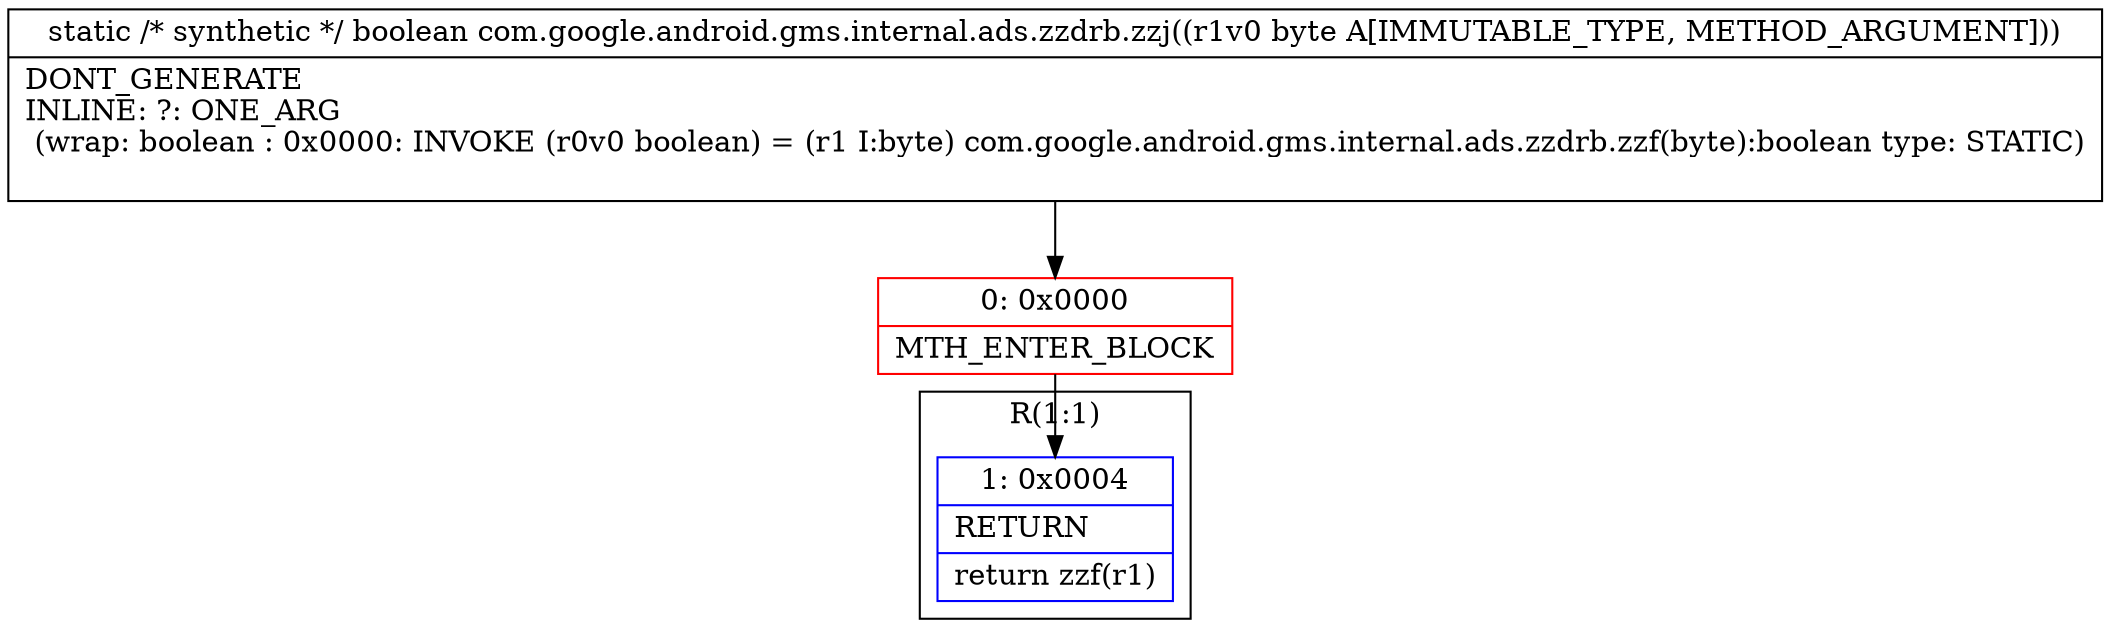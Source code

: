 digraph "CFG forcom.google.android.gms.internal.ads.zzdrb.zzj(B)Z" {
subgraph cluster_Region_840120214 {
label = "R(1:1)";
node [shape=record,color=blue];
Node_1 [shape=record,label="{1\:\ 0x0004|RETURN\l|return zzf(r1)\l}"];
}
Node_0 [shape=record,color=red,label="{0\:\ 0x0000|MTH_ENTER_BLOCK\l}"];
MethodNode[shape=record,label="{static \/* synthetic *\/ boolean com.google.android.gms.internal.ads.zzdrb.zzj((r1v0 byte A[IMMUTABLE_TYPE, METHOD_ARGUMENT]))  | DONT_GENERATE\lINLINE: ?: ONE_ARG  \l  (wrap: boolean : 0x0000: INVOKE  (r0v0 boolean) = (r1 I:byte) com.google.android.gms.internal.ads.zzdrb.zzf(byte):boolean type: STATIC)\l\l}"];
MethodNode -> Node_0;
Node_0 -> Node_1;
}

